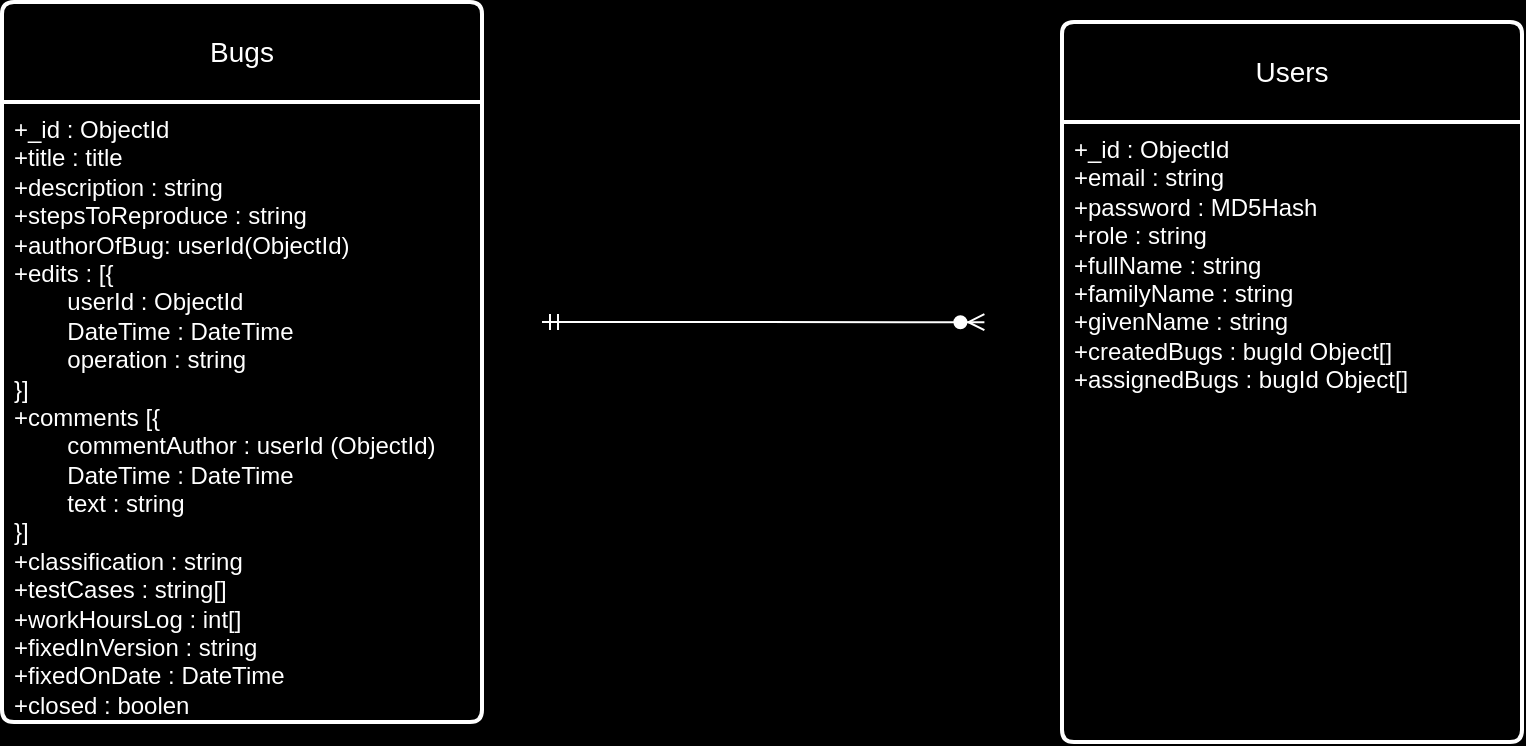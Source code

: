 <mxfile>
    <diagram id="_q3TxGGHgUBPpE1KfFQZ" name="Page-1">
        <mxGraphModel dx="1072" dy="375" grid="1" gridSize="10" guides="1" tooltips="1" connect="1" arrows="1" fold="1" page="1" pageScale="1" pageWidth="850" pageHeight="1100" background="#000000" math="0" shadow="0">
            <root>
                <mxCell id="0"/>
                <mxCell id="1" parent="0"/>
                <mxCell id="6" style="edgeStyle=none;html=1;exitX=0.5;exitY=0;exitDx=0;exitDy=0;" parent="1" source="5" target="4" edge="1">
                    <mxGeometry relative="1" as="geometry"/>
                </mxCell>
                <mxCell id="2" value="&lt;font style=&quot;color: rgb(255, 255, 255);&quot;&gt;Bugs&lt;/font&gt;" style="swimlane;childLayout=stackLayout;horizontal=1;startSize=50;horizontalStack=0;rounded=1;fontSize=14;fontStyle=0;strokeWidth=2;resizeParent=0;resizeLast=1;shadow=0;dashed=0;align=center;arcSize=4;whiteSpace=wrap;html=1;strokeColor=#FFFFFF;fillColor=#000000;" parent="1" vertex="1">
                    <mxGeometry x="60" y="80" width="240" height="360" as="geometry"/>
                </mxCell>
                <mxCell id="3" value="&lt;font style=&quot;color: rgb(255, 255, 255);&quot;&gt;+_id : ObjectId&lt;br&gt;+title : title&lt;br&gt;+description : string&lt;/font&gt;&lt;div&gt;&lt;font style=&quot;color: rgb(255, 255, 255);&quot;&gt;+stepsToReproduce : string&lt;/font&gt;&lt;/div&gt;&lt;div&gt;&lt;font style=&quot;color: rgb(255, 255, 255);&quot;&gt;+authorOfBug: userId(ObjectId)&lt;/font&gt;&lt;/div&gt;&lt;div&gt;&lt;font style=&quot;color: rgb(255, 255, 255);&quot;&gt;+edits : [{&lt;/font&gt;&lt;/div&gt;&lt;div&gt;&lt;font style=&quot;color: rgb(255, 255, 255);&quot;&gt;&lt;span style=&quot;white-space: pre;&quot;&gt;&#x9;&lt;/span&gt;userId : ObjectId&lt;br&gt;&lt;/font&gt;&lt;/div&gt;&lt;div&gt;&lt;font style=&quot;color: rgb(255, 255, 255);&quot;&gt;&lt;span style=&quot;white-space: pre;&quot;&gt;&#x9;&lt;/span&gt;DateTime : DateTime&lt;br&gt;&lt;/font&gt;&lt;/div&gt;&lt;div&gt;&lt;font style=&quot;color: rgb(255, 255, 255);&quot;&gt;&lt;span style=&quot;white-space: pre;&quot;&gt;&#x9;&lt;/span&gt;operation : string&lt;br&gt;&lt;/font&gt;&lt;/div&gt;&lt;div&gt;&lt;font style=&quot;color: rgb(255, 255, 255);&quot;&gt;}]&lt;/font&gt;&lt;/div&gt;&lt;div&gt;&lt;font style=&quot;color: rgb(255, 255, 255);&quot;&gt;+comments [{&lt;/font&gt;&lt;/div&gt;&lt;div&gt;&lt;font style=&quot;color: rgb(255, 255, 255);&quot;&gt;&lt;span style=&quot;white-space: pre;&quot;&gt;&#x9;&lt;/span&gt;commentAuthor : userId (ObjectId)&lt;br&gt;&lt;/font&gt;&lt;/div&gt;&lt;div&gt;&lt;font style=&quot;color: rgb(255, 255, 255);&quot;&gt;&lt;span style=&quot;white-space: pre;&quot;&gt;&#x9;&lt;/span&gt;DateTime : DateTime&lt;br&gt;&lt;/font&gt;&lt;/div&gt;&lt;div&gt;&lt;font style=&quot;color: rgb(255, 255, 255);&quot;&gt;&lt;span style=&quot;white-space: pre;&quot;&gt;&#x9;&lt;/span&gt;text : string&lt;br&gt;&lt;/font&gt;&lt;/div&gt;&lt;div&gt;&lt;font style=&quot;color: rgb(255, 255, 255);&quot;&gt;}]&lt;/font&gt;&lt;/div&gt;&lt;div&gt;&lt;font style=&quot;color: rgb(255, 255, 255);&quot;&gt;+classification : string&lt;/font&gt;&lt;/div&gt;&lt;div&gt;&lt;font style=&quot;color: rgb(255, 255, 255);&quot;&gt;+testCases : string[]&lt;/font&gt;&lt;/div&gt;&lt;div&gt;&lt;font style=&quot;color: rgb(255, 255, 255);&quot;&gt;+workHoursLog : int[]&lt;/font&gt;&lt;/div&gt;&lt;div&gt;&lt;font style=&quot;color: rgb(255, 255, 255);&quot;&gt;+fixedInVersion : string&lt;/font&gt;&lt;/div&gt;&lt;div&gt;&lt;font style=&quot;color: rgb(255, 255, 255);&quot;&gt;+fixedOnDate : DateTime&lt;/font&gt;&lt;/div&gt;&lt;div&gt;&lt;font style=&quot;color: rgb(255, 255, 255);&quot;&gt;+closed : boolen&lt;/font&gt;&lt;/div&gt;" style="align=left;strokeColor=none;fillColor=none;spacingLeft=4;fontSize=12;verticalAlign=top;resizable=0;rotatable=0;part=1;html=1;" parent="2" vertex="1">
                    <mxGeometry y="50" width="240" height="310" as="geometry"/>
                </mxCell>
                <mxCell id="4" value="&lt;font style=&quot;color: rgb(255, 255, 255);&quot;&gt;Users&lt;/font&gt;" style="swimlane;childLayout=stackLayout;horizontal=1;startSize=50;horizontalStack=0;rounded=1;fontSize=14;fontStyle=0;strokeWidth=2;resizeParent=0;resizeLast=1;shadow=0;dashed=0;align=center;arcSize=4;whiteSpace=wrap;html=1;strokeColor=#FFFFFF;fillColor=#000000;" parent="1" vertex="1">
                    <mxGeometry x="590" y="90" width="230" height="360" as="geometry"/>
                </mxCell>
                <mxCell id="5" value="&lt;font style=&quot;color: rgb(255, 255, 255);&quot;&gt;+_id : ObjectId&lt;br&gt;+email : string&lt;br&gt;+password : MD5Hash&lt;/font&gt;&lt;div&gt;&lt;font style=&quot;color: rgb(255, 255, 255);&quot;&gt;+role : string&lt;/font&gt;&lt;/div&gt;&lt;div&gt;&lt;font style=&quot;color: rgb(255, 255, 255);&quot;&gt;+fullName : string&lt;/font&gt;&lt;/div&gt;&lt;div&gt;&lt;font style=&quot;color: rgb(255, 255, 255);&quot;&gt;+familyName : string&lt;/font&gt;&lt;/div&gt;&lt;div&gt;&lt;font style=&quot;color: rgb(255, 255, 255);&quot;&gt;+givenName : string&lt;/font&gt;&lt;/div&gt;&lt;div&gt;&lt;font style=&quot;color: rgb(255, 255, 255);&quot;&gt;+createdBugs : bugId Object[]&lt;/font&gt;&lt;/div&gt;&lt;div&gt;&lt;font style=&quot;color: rgb(255, 255, 255);&quot;&gt;+assignedBugs : bugId Object[]&lt;/font&gt;&lt;/div&gt;&lt;div&gt;&lt;br&gt;&lt;/div&gt;&lt;div&gt;&lt;br&gt;&lt;/div&gt;" style="align=left;strokeColor=none;fillColor=none;spacingLeft=4;fontSize=12;verticalAlign=top;resizable=0;rotatable=0;part=1;html=1;" parent="4" vertex="1">
                    <mxGeometry y="50" width="230" height="310" as="geometry"/>
                </mxCell>
                <mxCell id="9" value="" style="edgeStyle=entityRelationEdgeStyle;fontSize=12;html=1;endArrow=ERzeroToMany;startArrow=ERmandOne;strokeColor=#FFFFFF;exitX=0.995;exitY=0.29;exitDx=0;exitDy=0;exitPerimeter=0;" parent="1" edge="1">
                    <mxGeometry width="100" height="100" relative="1" as="geometry">
                        <mxPoint x="330.0" y="240.0" as="sourcePoint"/>
                        <mxPoint x="551.2" y="240.1" as="targetPoint"/>
                        <Array as="points">
                            <mxPoint x="501.2" y="270.1"/>
                        </Array>
                    </mxGeometry>
                </mxCell>
            </root>
        </mxGraphModel>
    </diagram>
</mxfile>